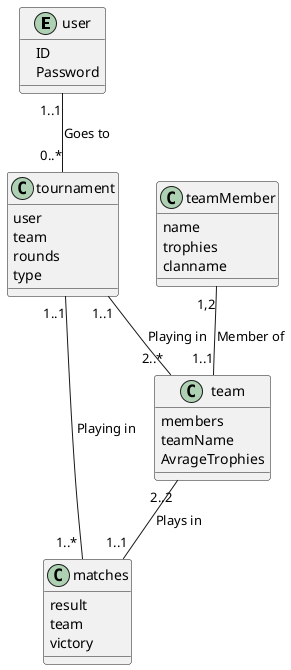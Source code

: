 @startuml MachineBorderThicknes


Entity user{
    ⠀ID
    ⠀Password
}


Class team{
    members
    teamName
    AvrageTrophies
}

class teamMember{
    name
    trophies
    clanname
}

Class tournament{
    user
    team
    rounds
    type
}

Class matches{
    result
    team
    victory
}






user "1..1" -- "0..*" tournament : Goes to
teamMember "1,2" -- "1..1" team : Member of 
tournament "1..1" -- "2..*"team : Playing in
tournament "1..1" -- "1..* "matches : Playing in
team"2..2"-- "1..1" matches : Plays in
@enduml